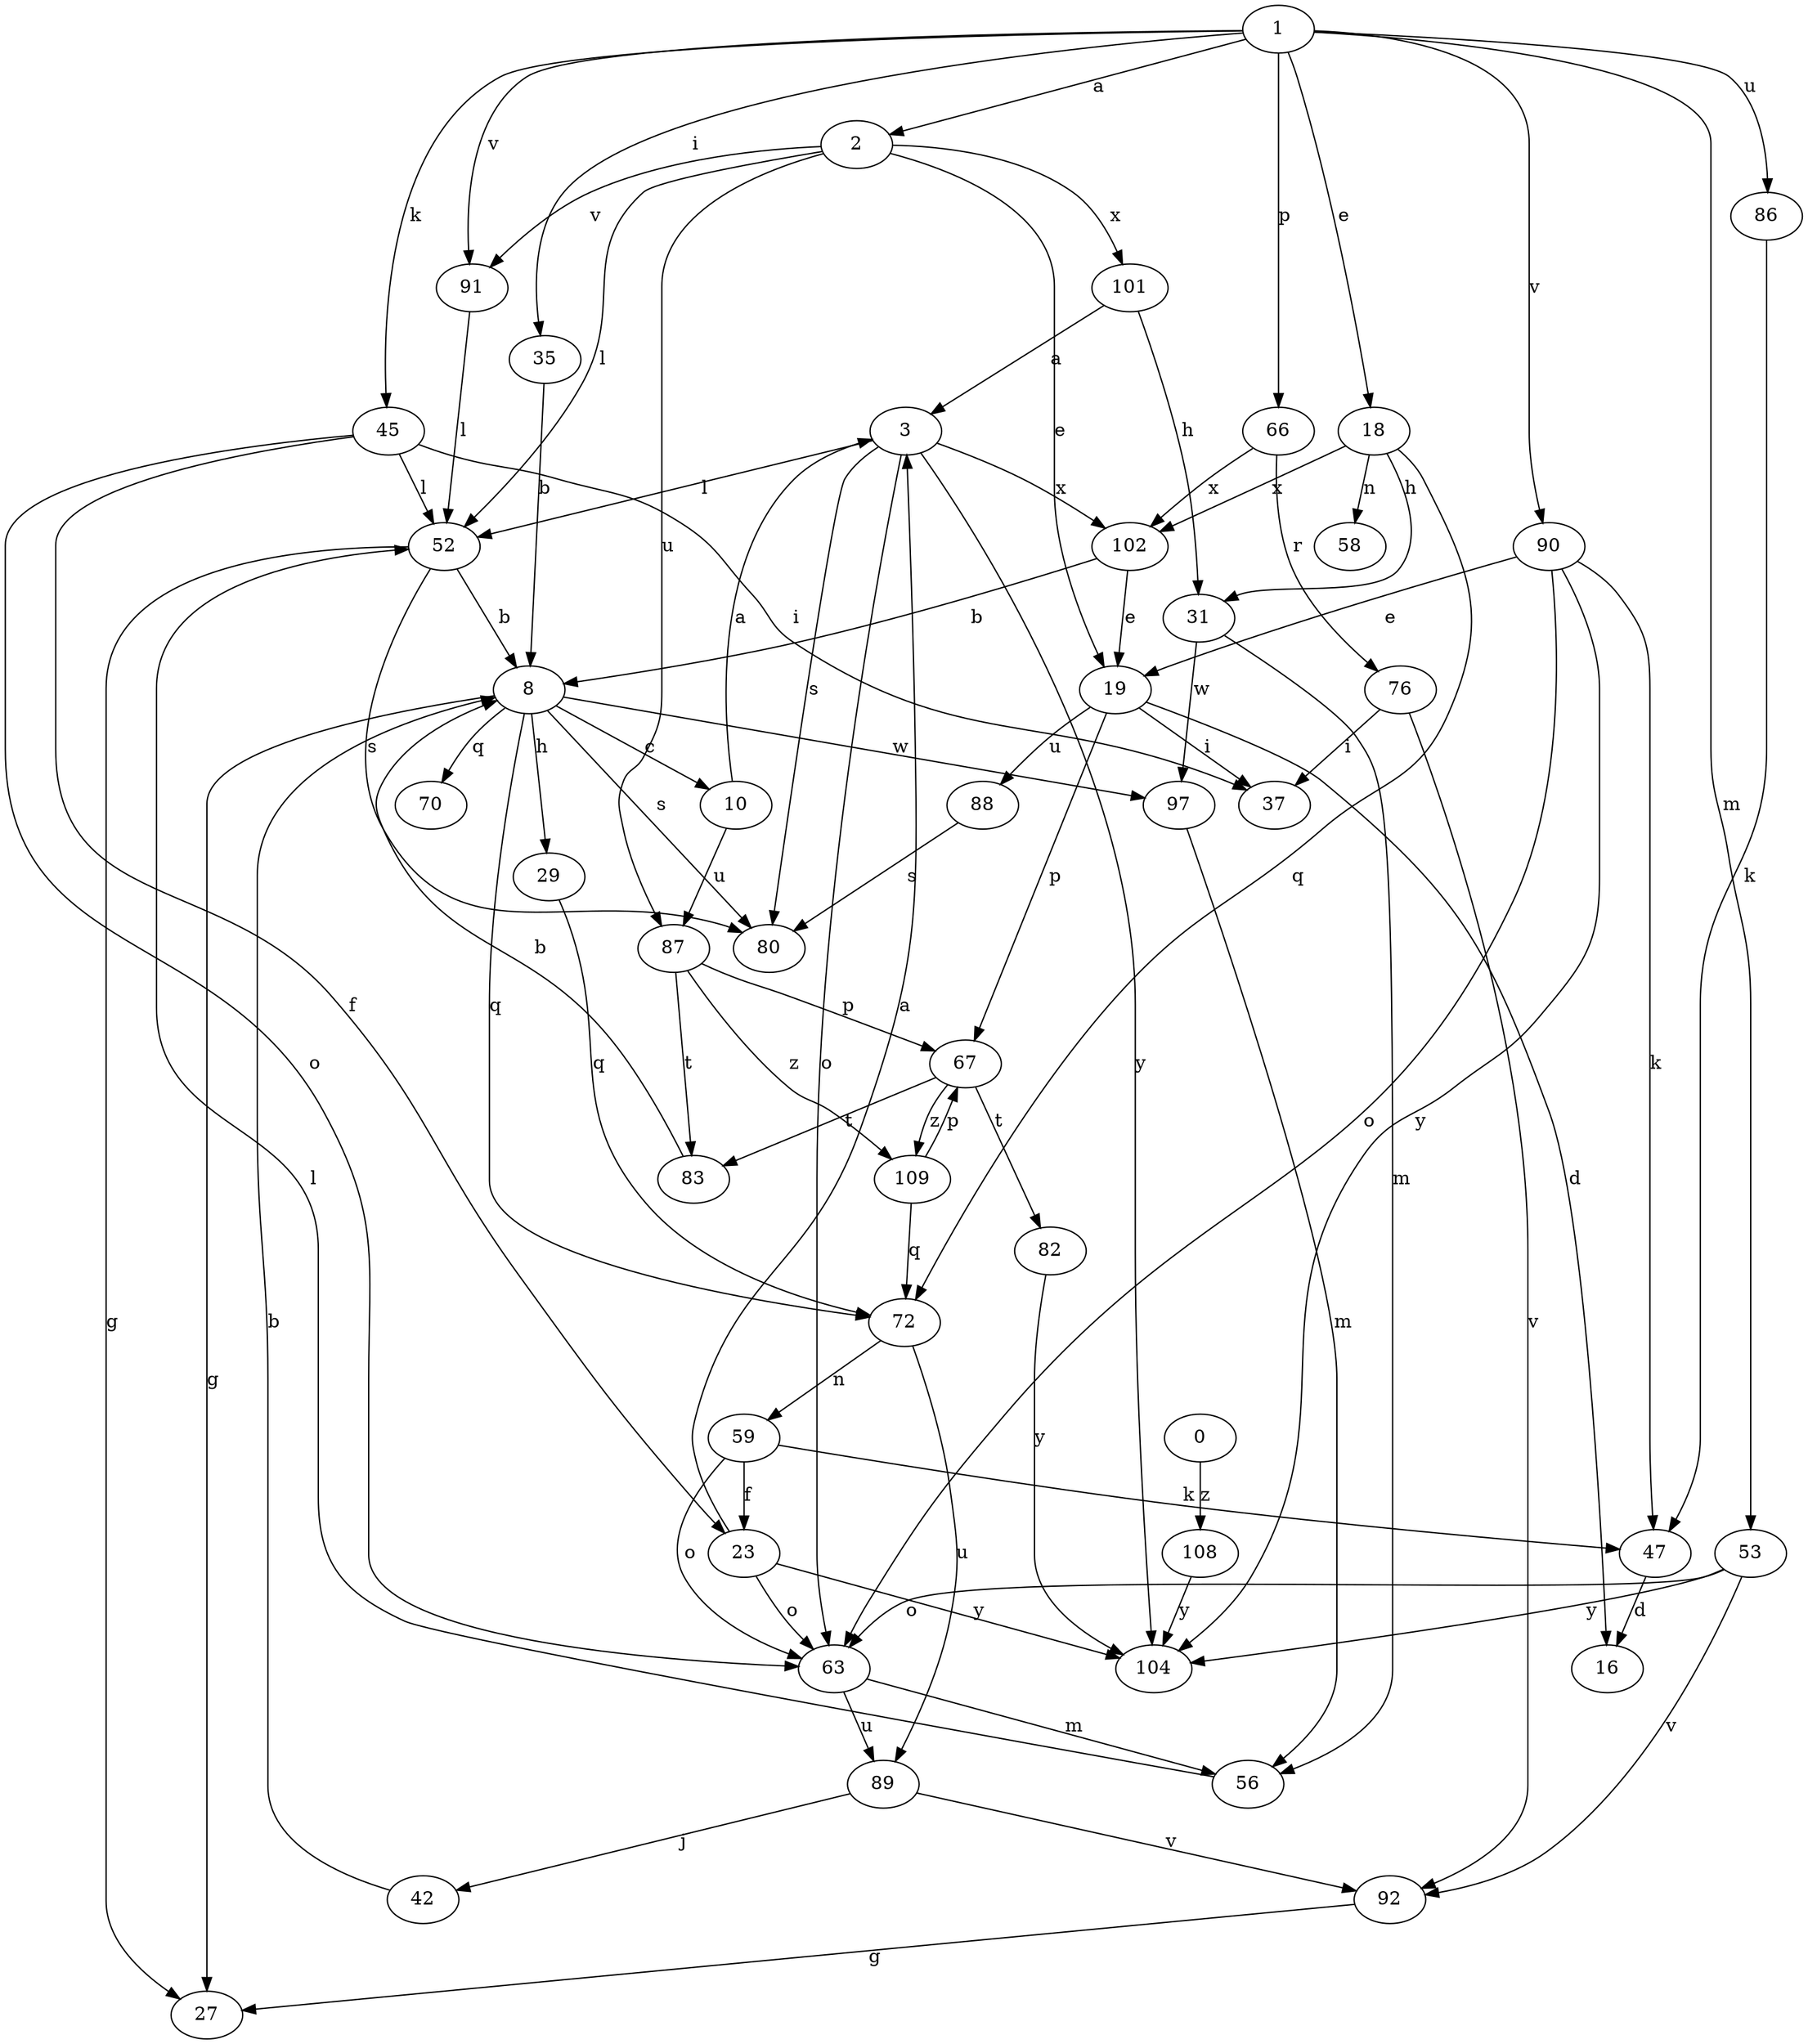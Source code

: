 strict digraph  {
0;
1;
2;
3;
8;
10;
16;
18;
19;
23;
27;
29;
31;
35;
37;
42;
45;
47;
52;
53;
56;
58;
59;
63;
66;
67;
70;
72;
76;
80;
82;
83;
86;
87;
88;
89;
90;
91;
92;
97;
101;
102;
104;
108;
109;
0 -> 108  [label=z];
1 -> 2  [label=a];
1 -> 18  [label=e];
1 -> 35  [label=i];
1 -> 45  [label=k];
1 -> 53  [label=m];
1 -> 66  [label=p];
1 -> 86  [label=u];
1 -> 90  [label=v];
1 -> 91  [label=v];
2 -> 19  [label=e];
2 -> 52  [label=l];
2 -> 87  [label=u];
2 -> 91  [label=v];
2 -> 101  [label=x];
3 -> 52  [label=l];
3 -> 63  [label=o];
3 -> 80  [label=s];
3 -> 102  [label=x];
3 -> 104  [label=y];
8 -> 10  [label=c];
8 -> 27  [label=g];
8 -> 29  [label=h];
8 -> 70  [label=q];
8 -> 72  [label=q];
8 -> 80  [label=s];
8 -> 97  [label=w];
10 -> 3  [label=a];
10 -> 87  [label=u];
18 -> 31  [label=h];
18 -> 58  [label=n];
18 -> 72  [label=q];
18 -> 102  [label=x];
19 -> 16  [label=d];
19 -> 37  [label=i];
19 -> 67  [label=p];
19 -> 88  [label=u];
23 -> 3  [label=a];
23 -> 63  [label=o];
23 -> 104  [label=y];
29 -> 72  [label=q];
31 -> 56  [label=m];
31 -> 97  [label=w];
35 -> 8  [label=b];
42 -> 8  [label=b];
45 -> 23  [label=f];
45 -> 37  [label=i];
45 -> 52  [label=l];
45 -> 63  [label=o];
47 -> 16  [label=d];
52 -> 8  [label=b];
52 -> 27  [label=g];
52 -> 80  [label=s];
53 -> 63  [label=o];
53 -> 92  [label=v];
53 -> 104  [label=y];
56 -> 52  [label=l];
59 -> 23  [label=f];
59 -> 47  [label=k];
59 -> 63  [label=o];
63 -> 56  [label=m];
63 -> 89  [label=u];
66 -> 76  [label=r];
66 -> 102  [label=x];
67 -> 82  [label=t];
67 -> 83  [label=t];
67 -> 109  [label=z];
72 -> 59  [label=n];
72 -> 89  [label=u];
76 -> 37  [label=i];
76 -> 92  [label=v];
82 -> 104  [label=y];
83 -> 8  [label=b];
86 -> 47  [label=k];
87 -> 67  [label=p];
87 -> 83  [label=t];
87 -> 109  [label=z];
88 -> 80  [label=s];
89 -> 42  [label=j];
89 -> 92  [label=v];
90 -> 19  [label=e];
90 -> 47  [label=k];
90 -> 63  [label=o];
90 -> 104  [label=y];
91 -> 52  [label=l];
92 -> 27  [label=g];
97 -> 56  [label=m];
101 -> 3  [label=a];
101 -> 31  [label=h];
102 -> 8  [label=b];
102 -> 19  [label=e];
108 -> 104  [label=y];
109 -> 67  [label=p];
109 -> 72  [label=q];
}
